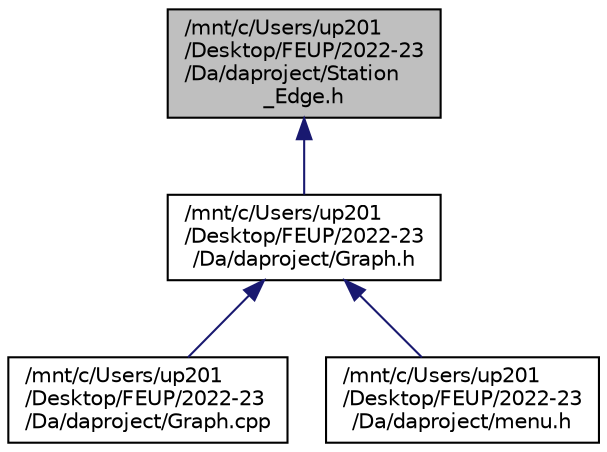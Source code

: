 digraph "/mnt/c/Users/up201/Desktop/FEUP/2022-23/Da/daproject/Station_Edge.h"
{
 // LATEX_PDF_SIZE
  edge [fontname="Helvetica",fontsize="10",labelfontname="Helvetica",labelfontsize="10"];
  node [fontname="Helvetica",fontsize="10",shape=record];
  Node1 [label="/mnt/c/Users/up201\l/Desktop/FEUP/2022-23\l/Da/daproject/Station\l_Edge.h",height=0.2,width=0.4,color="black", fillcolor="grey75", style="filled", fontcolor="black",tooltip="This file handles the generation and utilization of stations and edges(lines)"];
  Node1 -> Node2 [dir="back",color="midnightblue",fontsize="10",style="solid",fontname="Helvetica"];
  Node2 [label="/mnt/c/Users/up201\l/Desktop/FEUP/2022-23\l/Da/daproject/Graph.h",height=0.2,width=0.4,color="black", fillcolor="white", style="filled",URL="$Graph_8h_source.html",tooltip=" "];
  Node2 -> Node3 [dir="back",color="midnightblue",fontsize="10",style="solid",fontname="Helvetica"];
  Node3 [label="/mnt/c/Users/up201\l/Desktop/FEUP/2022-23\l/Da/daproject/Graph.cpp",height=0.2,width=0.4,color="black", fillcolor="white", style="filled",URL="$Graph_8cpp.html",tooltip="This file handles the generation and utilization of a railway network graph."];
  Node2 -> Node4 [dir="back",color="midnightblue",fontsize="10",style="solid",fontname="Helvetica"];
  Node4 [label="/mnt/c/Users/up201\l/Desktop/FEUP/2022-23\l/Da/daproject/menu.h",height=0.2,width=0.4,color="black", fillcolor="white", style="filled",URL="$menu_8h.html",tooltip="This file handles the menu."];
}
